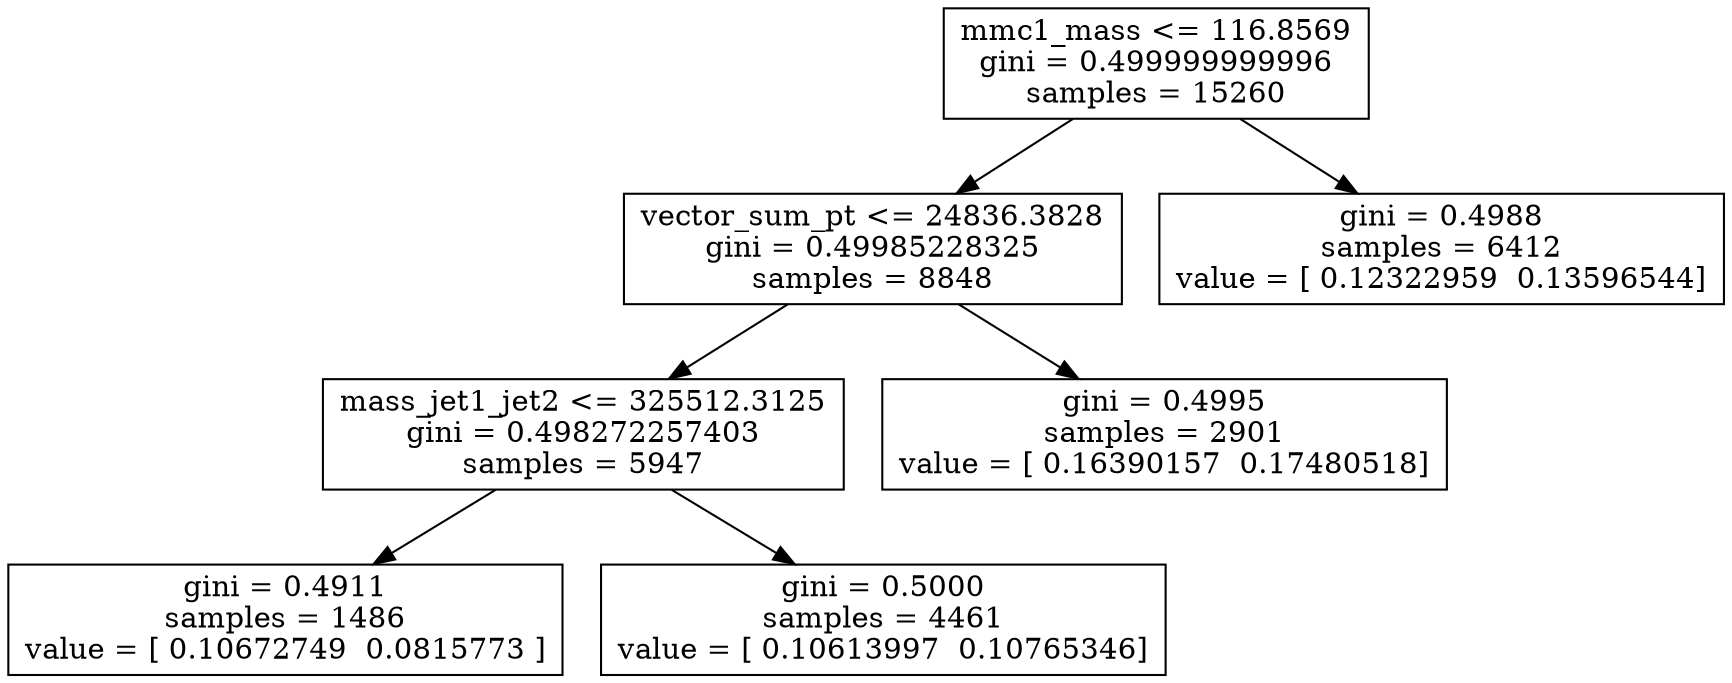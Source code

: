 digraph Tree {
0 [label="mmc1_mass <= 116.8569\ngini = 0.499999999996\nsamples = 15260", shape="box"] ;
1 [label="vector_sum_pt <= 24836.3828\ngini = 0.49985228325\nsamples = 8848", shape="box"] ;
0 -> 1 ;
2 [label="mass_jet1_jet2 <= 325512.3125\ngini = 0.498272257403\nsamples = 5947", shape="box"] ;
1 -> 2 ;
3 [label="gini = 0.4911\nsamples = 1486\nvalue = [ 0.10672749  0.0815773 ]", shape="box"] ;
2 -> 3 ;
4 [label="gini = 0.5000\nsamples = 4461\nvalue = [ 0.10613997  0.10765346]", shape="box"] ;
2 -> 4 ;
5 [label="gini = 0.4995\nsamples = 2901\nvalue = [ 0.16390157  0.17480518]", shape="box"] ;
1 -> 5 ;
6 [label="gini = 0.4988\nsamples = 6412\nvalue = [ 0.12322959  0.13596544]", shape="box"] ;
0 -> 6 ;
}